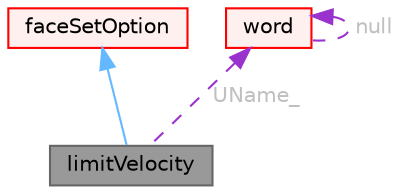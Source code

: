 digraph "limitVelocity"
{
 // LATEX_PDF_SIZE
  bgcolor="transparent";
  edge [fontname=Helvetica,fontsize=10,labelfontname=Helvetica,labelfontsize=10];
  node [fontname=Helvetica,fontsize=10,shape=box,height=0.2,width=0.4];
  Node1 [id="Node000001",label="limitVelocity",height=0.2,width=0.4,color="gray40", fillcolor="grey60", style="filled", fontcolor="black",tooltip="Limits the maximum velocity magnitude to the specified max value."];
  Node2 -> Node1 [id="edge1_Node000001_Node000002",dir="back",color="steelblue1",style="solid",tooltip=" "];
  Node2 [id="Node000002",label="faceSetOption",height=0.2,width=0.4,color="red", fillcolor="#FFF0F0", style="filled",URL="$classFoam_1_1fa_1_1faceSetOption.html",tooltip="Intermediate abstract class for handling face-set options for the derived faOptions."];
  Node4 -> Node1 [id="edge2_Node000001_Node000004",dir="back",color="darkorchid3",style="dashed",tooltip=" ",label=" UName_",fontcolor="grey" ];
  Node4 [id="Node000004",label="word",height=0.2,width=0.4,color="red", fillcolor="#FFF0F0", style="filled",URL="$classFoam_1_1word.html",tooltip="A class for handling words, derived from Foam::string."];
  Node4 -> Node4 [id="edge3_Node000004_Node000004",dir="back",color="darkorchid3",style="dashed",tooltip=" ",label=" null",fontcolor="grey" ];
}
